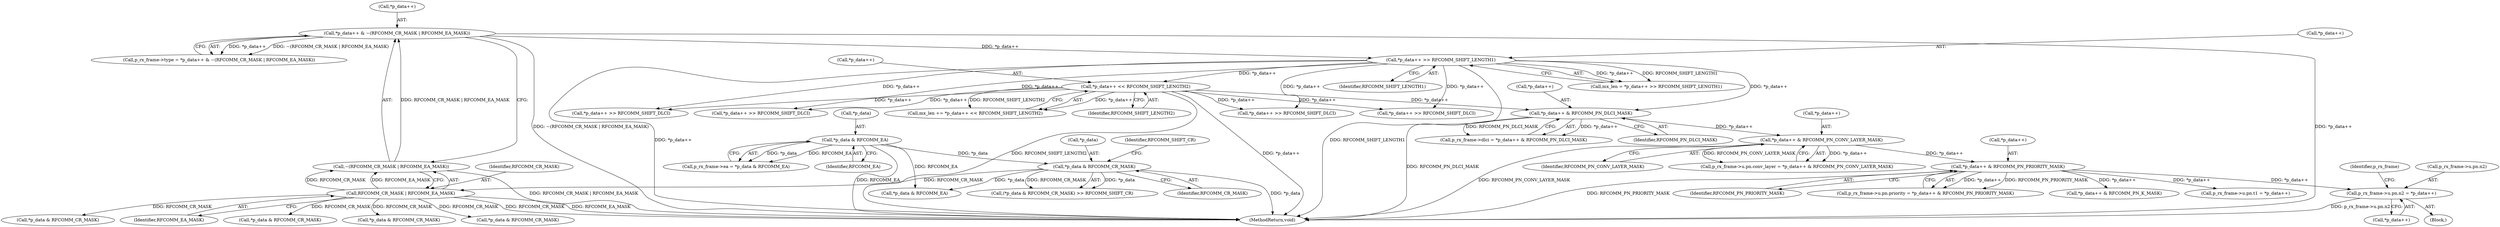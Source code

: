 digraph "0_Android_92a7bf8c44a236607c146240f3c0adc1ae01fedf@pointer" {
"1000396" [label="(Call,p_rx_frame->u.pn.n2 = *p_data++)"];
"1000360" [label="(Call,*p_data++ & RFCOMM_PN_PRIORITY_MASK)"];
"1000347" [label="(Call,*p_data++ & RFCOMM_PN_CONV_LAYER_MASK)"];
"1000322" [label="(Call,*p_data++ & RFCOMM_PN_DLCI_MASK)"];
"1000228" [label="(Call,*p_data++ >> RFCOMM_SHIFT_LENGTH1)"];
"1000172" [label="(Call,*p_data++ & ~(RFCOMM_CR_MASK | RFCOMM_EA_MASK))"];
"1000176" [label="(Call,~(RFCOMM_CR_MASK | RFCOMM_EA_MASK))"];
"1000177" [label="(Call,RFCOMM_CR_MASK | RFCOMM_EA_MASK)"];
"1000163" [label="(Call,*p_data & RFCOMM_CR_MASK)"];
"1000154" [label="(Call,*p_data & RFCOMM_EA)"];
"1000256" [label="(Call,*p_data++ << RFCOMM_SHIFT_LENGTH2)"];
"1000179" [label="(Identifier,RFCOMM_EA_MASK)"];
"1000173" [label="(Call,*p_data++)"];
"1000580" [label="(Call,*p_data++ >> RFCOMM_SHIFT_DLCI)"];
"1000352" [label="(Call,p_rx_frame->u.pn.priority = *p_data++ & RFCOMM_PN_PRIORITY_MASK)"];
"1000361" [label="(Call,*p_data++)"];
"1000163" [label="(Call,*p_data & RFCOMM_CR_MASK)"];
"1000404" [label="(Call,*p_data++)"];
"1000571" [label="(Call,*p_data & RFCOMM_CR_MASK)"];
"1000322" [label="(Call,*p_data++ & RFCOMM_PN_DLCI_MASK)"];
"1000348" [label="(Call,*p_data++)"];
"1000168" [label="(Call,p_rx_frame->type = *p_data++ & ~(RFCOMM_CR_MASK | RFCOMM_EA_MASK))"];
"1000415" [label="(Call,*p_data++ & RFCOMM_PN_K_MASK)"];
"1000326" [label="(Identifier,RFCOMM_PN_DLCI_MASK)"];
"1000229" [label="(Call,*p_data++)"];
"1000177" [label="(Call,RFCOMM_CR_MASK | RFCOMM_EA_MASK)"];
"1000365" [label="(Call,p_rx_frame->u.pn.t1 = *p_data++)"];
"1000254" [label="(Call,mx_len += *p_data++ << RFCOMM_SHIFT_LENGTH2)"];
"1000748" [label="(Call,*p_data & RFCOMM_CR_MASK)"];
"1000260" [label="(Identifier,RFCOMM_SHIFT_LENGTH2)"];
"1000222" [label="(Call,*p_data & RFCOMM_EA)"];
"1000296" [label="(Block,)"];
"1000339" [label="(Call,p_rx_frame->u.pn.conv_layer = *p_data++ & RFCOMM_PN_CONV_LAYER_MASK)"];
"1000157" [label="(Identifier,RFCOMM_EA)"];
"1000396" [label="(Call,p_rx_frame->u.pn.n2 = *p_data++)"];
"1000757" [label="(Call,*p_data++ >> RFCOMM_SHIFT_DLCI)"];
"1000411" [label="(Identifier,p_rx_frame)"];
"1000232" [label="(Identifier,RFCOMM_SHIFT_LENGTH1)"];
"1000318" [label="(Call,p_rx_frame->dlci = *p_data++ & RFCOMM_PN_DLCI_MASK)"];
"1000360" [label="(Call,*p_data++ & RFCOMM_PN_PRIORITY_MASK)"];
"1000347" [label="(Call,*p_data++ & RFCOMM_PN_CONV_LAYER_MASK)"];
"1000162" [label="(Call,(*p_data & RFCOMM_CR_MASK) >> RFCOMM_SHIFT_CR)"];
"1000154" [label="(Call,*p_data & RFCOMM_EA)"];
"1000257" [label="(Call,*p_data++)"];
"1000364" [label="(Identifier,RFCOMM_PN_PRIORITY_MASK)"];
"1000228" [label="(Call,*p_data++ >> RFCOMM_SHIFT_LENGTH1)"];
"1000718" [label="(Call,*p_data++ >> RFCOMM_SHIFT_DLCI)"];
"1000176" [label="(Call,~(RFCOMM_CR_MASK | RFCOMM_EA_MASK))"];
"1000964" [label="(Call,*p_data++ >> RFCOMM_SHIFT_DLCI)"];
"1000150" [label="(Call,p_rx_frame->ea = *p_data & RFCOMM_EA)"];
"1000256" [label="(Call,*p_data++ << RFCOMM_SHIFT_LENGTH2)"];
"1000226" [label="(Call,mx_len = *p_data++ >> RFCOMM_SHIFT_LENGTH1)"];
"1001015" [label="(MethodReturn,void)"];
"1000172" [label="(Call,*p_data++ & ~(RFCOMM_CR_MASK | RFCOMM_EA_MASK))"];
"1000705" [label="(Call,*p_data & RFCOMM_CR_MASK)"];
"1000323" [label="(Call,*p_data++)"];
"1000397" [label="(Call,p_rx_frame->u.pn.n2)"];
"1000155" [label="(Call,*p_data)"];
"1000351" [label="(Identifier,RFCOMM_PN_CONV_LAYER_MASK)"];
"1000955" [label="(Call,*p_data & RFCOMM_CR_MASK)"];
"1000166" [label="(Identifier,RFCOMM_CR_MASK)"];
"1000167" [label="(Identifier,RFCOMM_SHIFT_CR)"];
"1000164" [label="(Call,*p_data)"];
"1000178" [label="(Identifier,RFCOMM_CR_MASK)"];
"1000396" -> "1000296"  [label="AST: "];
"1000396" -> "1000404"  [label="CFG: "];
"1000397" -> "1000396"  [label="AST: "];
"1000404" -> "1000396"  [label="AST: "];
"1000411" -> "1000396"  [label="CFG: "];
"1000396" -> "1001015"  [label="DDG: p_rx_frame->u.pn.n2"];
"1000360" -> "1000396"  [label="DDG: *p_data++"];
"1000360" -> "1000352"  [label="AST: "];
"1000360" -> "1000364"  [label="CFG: "];
"1000361" -> "1000360"  [label="AST: "];
"1000364" -> "1000360"  [label="AST: "];
"1000352" -> "1000360"  [label="CFG: "];
"1000360" -> "1001015"  [label="DDG: RFCOMM_PN_PRIORITY_MASK"];
"1000360" -> "1000352"  [label="DDG: *p_data++"];
"1000360" -> "1000352"  [label="DDG: RFCOMM_PN_PRIORITY_MASK"];
"1000347" -> "1000360"  [label="DDG: *p_data++"];
"1000360" -> "1000365"  [label="DDG: *p_data++"];
"1000360" -> "1000415"  [label="DDG: *p_data++"];
"1000347" -> "1000339"  [label="AST: "];
"1000347" -> "1000351"  [label="CFG: "];
"1000348" -> "1000347"  [label="AST: "];
"1000351" -> "1000347"  [label="AST: "];
"1000339" -> "1000347"  [label="CFG: "];
"1000347" -> "1001015"  [label="DDG: RFCOMM_PN_CONV_LAYER_MASK"];
"1000347" -> "1000339"  [label="DDG: *p_data++"];
"1000347" -> "1000339"  [label="DDG: RFCOMM_PN_CONV_LAYER_MASK"];
"1000322" -> "1000347"  [label="DDG: *p_data++"];
"1000322" -> "1000318"  [label="AST: "];
"1000322" -> "1000326"  [label="CFG: "];
"1000323" -> "1000322"  [label="AST: "];
"1000326" -> "1000322"  [label="AST: "];
"1000318" -> "1000322"  [label="CFG: "];
"1000322" -> "1001015"  [label="DDG: RFCOMM_PN_DLCI_MASK"];
"1000322" -> "1000318"  [label="DDG: *p_data++"];
"1000322" -> "1000318"  [label="DDG: RFCOMM_PN_DLCI_MASK"];
"1000228" -> "1000322"  [label="DDG: *p_data++"];
"1000256" -> "1000322"  [label="DDG: *p_data++"];
"1000228" -> "1000226"  [label="AST: "];
"1000228" -> "1000232"  [label="CFG: "];
"1000229" -> "1000228"  [label="AST: "];
"1000232" -> "1000228"  [label="AST: "];
"1000226" -> "1000228"  [label="CFG: "];
"1000228" -> "1001015"  [label="DDG: *p_data++"];
"1000228" -> "1001015"  [label="DDG: RFCOMM_SHIFT_LENGTH1"];
"1000228" -> "1000226"  [label="DDG: *p_data++"];
"1000228" -> "1000226"  [label="DDG: RFCOMM_SHIFT_LENGTH1"];
"1000172" -> "1000228"  [label="DDG: *p_data++"];
"1000228" -> "1000256"  [label="DDG: *p_data++"];
"1000228" -> "1000580"  [label="DDG: *p_data++"];
"1000228" -> "1000718"  [label="DDG: *p_data++"];
"1000228" -> "1000757"  [label="DDG: *p_data++"];
"1000228" -> "1000964"  [label="DDG: *p_data++"];
"1000172" -> "1000168"  [label="AST: "];
"1000172" -> "1000176"  [label="CFG: "];
"1000173" -> "1000172"  [label="AST: "];
"1000176" -> "1000172"  [label="AST: "];
"1000168" -> "1000172"  [label="CFG: "];
"1000172" -> "1001015"  [label="DDG: ~(RFCOMM_CR_MASK | RFCOMM_EA_MASK)"];
"1000172" -> "1001015"  [label="DDG: *p_data++"];
"1000172" -> "1000168"  [label="DDG: *p_data++"];
"1000172" -> "1000168"  [label="DDG: ~(RFCOMM_CR_MASK | RFCOMM_EA_MASK)"];
"1000176" -> "1000172"  [label="DDG: RFCOMM_CR_MASK | RFCOMM_EA_MASK"];
"1000176" -> "1000177"  [label="CFG: "];
"1000177" -> "1000176"  [label="AST: "];
"1000176" -> "1001015"  [label="DDG: RFCOMM_CR_MASK | RFCOMM_EA_MASK"];
"1000177" -> "1000176"  [label="DDG: RFCOMM_CR_MASK"];
"1000177" -> "1000176"  [label="DDG: RFCOMM_EA_MASK"];
"1000177" -> "1000179"  [label="CFG: "];
"1000178" -> "1000177"  [label="AST: "];
"1000179" -> "1000177"  [label="AST: "];
"1000177" -> "1001015"  [label="DDG: RFCOMM_CR_MASK"];
"1000177" -> "1001015"  [label="DDG: RFCOMM_EA_MASK"];
"1000163" -> "1000177"  [label="DDG: RFCOMM_CR_MASK"];
"1000177" -> "1000571"  [label="DDG: RFCOMM_CR_MASK"];
"1000177" -> "1000705"  [label="DDG: RFCOMM_CR_MASK"];
"1000177" -> "1000748"  [label="DDG: RFCOMM_CR_MASK"];
"1000177" -> "1000955"  [label="DDG: RFCOMM_CR_MASK"];
"1000163" -> "1000162"  [label="AST: "];
"1000163" -> "1000166"  [label="CFG: "];
"1000164" -> "1000163"  [label="AST: "];
"1000166" -> "1000163"  [label="AST: "];
"1000167" -> "1000163"  [label="CFG: "];
"1000163" -> "1001015"  [label="DDG: *p_data"];
"1000163" -> "1000162"  [label="DDG: *p_data"];
"1000163" -> "1000162"  [label="DDG: RFCOMM_CR_MASK"];
"1000154" -> "1000163"  [label="DDG: *p_data"];
"1000163" -> "1000222"  [label="DDG: *p_data"];
"1000154" -> "1000150"  [label="AST: "];
"1000154" -> "1000157"  [label="CFG: "];
"1000155" -> "1000154"  [label="AST: "];
"1000157" -> "1000154"  [label="AST: "];
"1000150" -> "1000154"  [label="CFG: "];
"1000154" -> "1001015"  [label="DDG: RFCOMM_EA"];
"1000154" -> "1000150"  [label="DDG: *p_data"];
"1000154" -> "1000150"  [label="DDG: RFCOMM_EA"];
"1000154" -> "1000222"  [label="DDG: RFCOMM_EA"];
"1000256" -> "1000254"  [label="AST: "];
"1000256" -> "1000260"  [label="CFG: "];
"1000257" -> "1000256"  [label="AST: "];
"1000260" -> "1000256"  [label="AST: "];
"1000254" -> "1000256"  [label="CFG: "];
"1000256" -> "1001015"  [label="DDG: RFCOMM_SHIFT_LENGTH2"];
"1000256" -> "1001015"  [label="DDG: *p_data++"];
"1000256" -> "1000254"  [label="DDG: *p_data++"];
"1000256" -> "1000254"  [label="DDG: RFCOMM_SHIFT_LENGTH2"];
"1000256" -> "1000580"  [label="DDG: *p_data++"];
"1000256" -> "1000718"  [label="DDG: *p_data++"];
"1000256" -> "1000757"  [label="DDG: *p_data++"];
"1000256" -> "1000964"  [label="DDG: *p_data++"];
}
